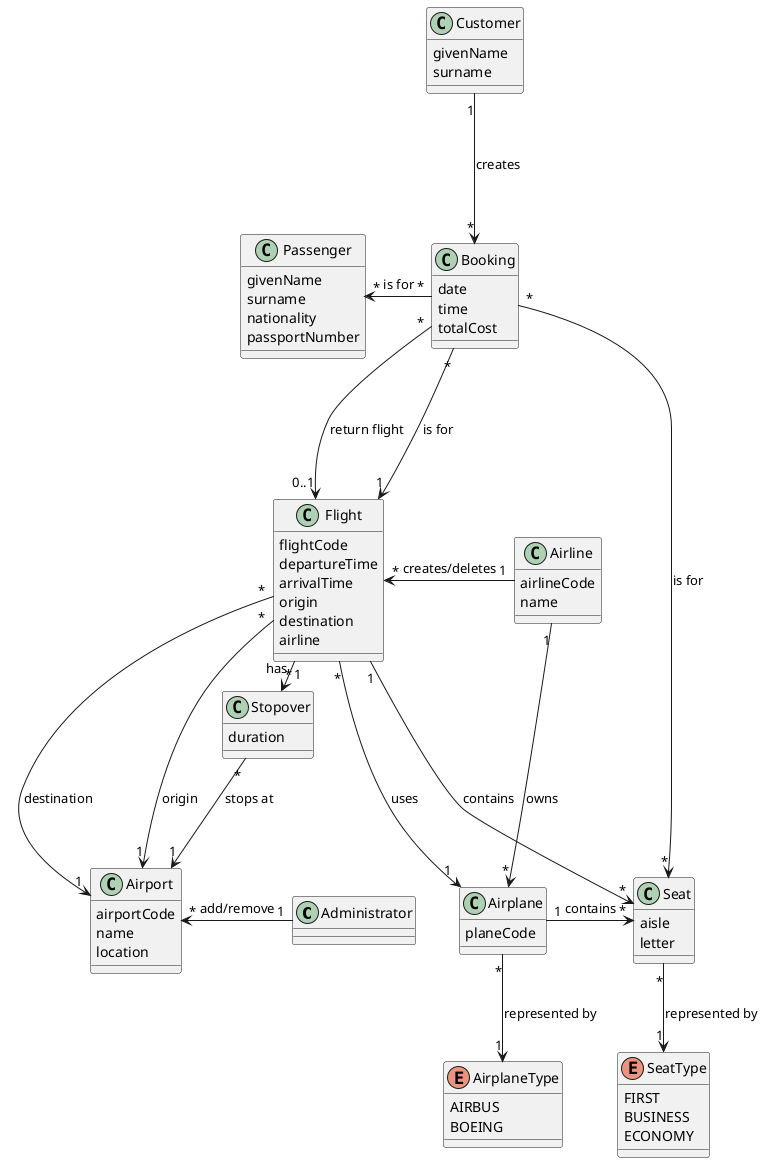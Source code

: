 @startuml

class Administrator {
}

class Customer {
  givenName
  surname
}

class Booking {
  date
  time
  totalCost
}

class Flight {
  flightCode
  departureTime
  arrivalTime
  origin
  destination
  airline
}

class Airplane {
  planeCode
}

class Airport {
  airportCode
  name
  location
}

class Seat {
  aisle
  letter
}

class Airline {
  airlineCode
  name
}

enum SeatType {
  FIRST
  BUSINESS
  ECONOMY
}

enum AirplaneType {
  AIRBUS
  BOEING
}

class Passenger {
  givenName
  surname
  nationality
  passportNumber
}

class Stopover {
  duration
}

Booking "*"--down->"1" Flight: is for
Booking "*"--down->"0..1" Flight: return flight
Booking "*"-right->"*" Seat: is for
Booking "*"-left->"*" Passenger: is for
Flight "1"-right->"*" Seat: contains
Customer "1"--->"*" Booking: creates
Flight "*"--->"1" Airport: destination
Flight "*"-down->"1" Airport: origin
Administrator "1"-left->"*" Airport: add/remove
Airline "1"-right->"*" Flight: creates/deletes
Flight "*"--->"1" Airplane: uses
Seat "*"-down->"1" SeatType: represented by
Airline "1"->"*" Airplane: owns
Airplane "1"->"*" Seat: contains
Airplane "*"-down->"1" AirplaneType: represented by
Flight "1"-right->"*" Stopover: has
Stopover "*"->"1" Airport: stops at

@enduml